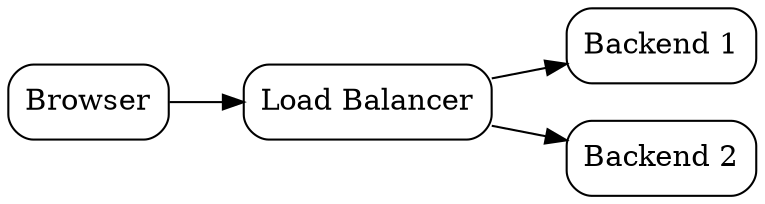 digraph R {
  rankdir=LR
  node [style=rounded]
  
  browser  [shape=box label="Browser"]
  balancer [shape=box label="Load Balancer"]
  node1    [shape=box label="Backend 1"]
  node2    [shape=box label="Backend 2"]

  browser -> balancer
  balancer -> node1
  balancer -> node2
}
